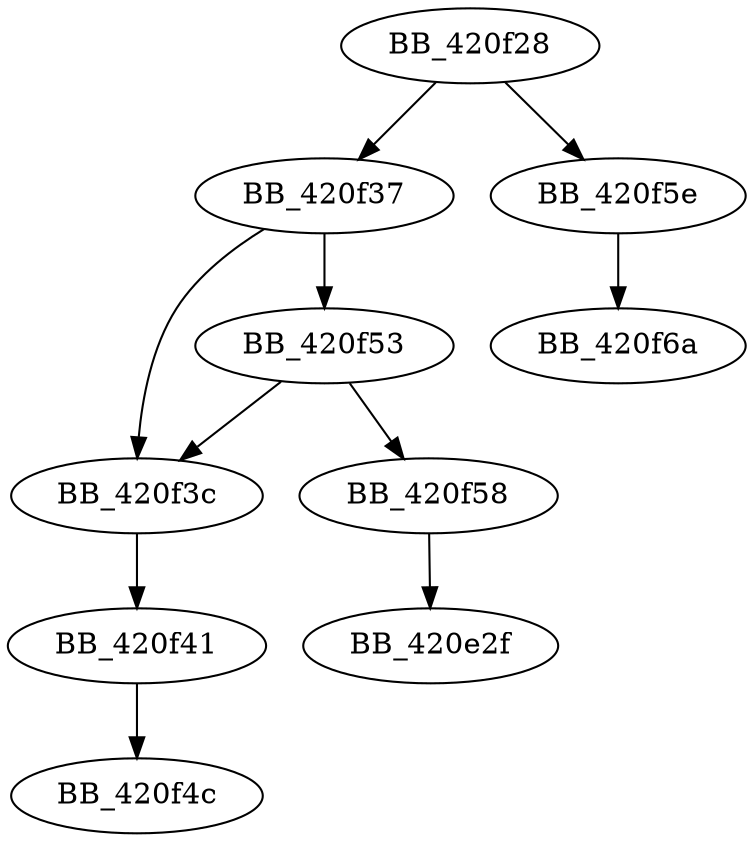 DiGraph __stricmp{
BB_420f28->BB_420f37
BB_420f28->BB_420f5e
BB_420f37->BB_420f3c
BB_420f37->BB_420f53
BB_420f3c->BB_420f41
BB_420f41->BB_420f4c
BB_420f53->BB_420f3c
BB_420f53->BB_420f58
BB_420f58->BB_420e2f
BB_420f5e->BB_420f6a
}
